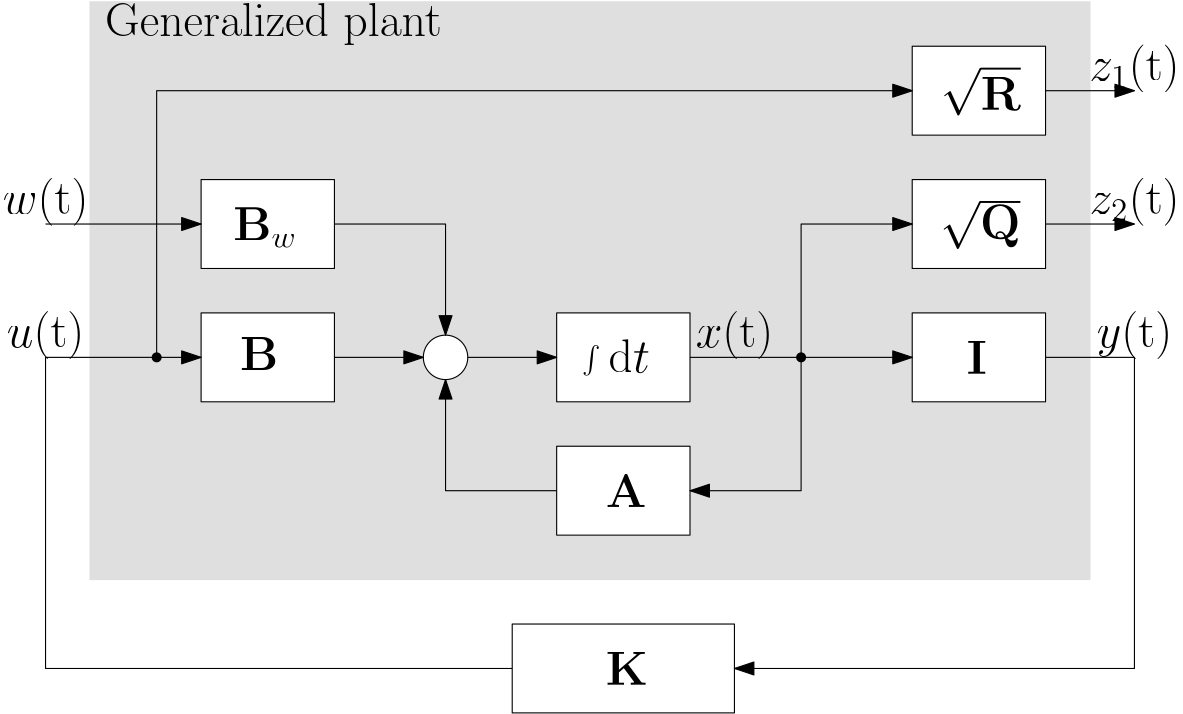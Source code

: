 <?xml version="1.0"?>
<!DOCTYPE ipe SYSTEM "ipe.dtd">
<ipe version="70218" creator="Ipe 7.2.29">
<info created="D:20200417192457" modified="D:20250423221331"/>
<ipestyle>
<symbol name="bullet">
<path matrix="0.04 0 0 0.04 0 0" fill="black">
18 0 0 18 0 0 e
</path>
</symbol>
<layout paper="595 842" origin="56.6035 127.6" frame="423.627 256.8"/>
</ipestyle>
<page>
<layer name="alpha"/>
<view layers="alpha" active="alpha"/>
<path layer="alpha" fill="0.875">
31.3965 48.4 m
391.397 48.4 l
391.397 256.4 l
31.3965 256.4 l
31.3965 48.4 l
h
</path>
<path stroke="0.875" pen="0.4" join="1">
31.3965 48.4 m
391.397 48.4 l
391.397 256.4 l
31.3965 256.4 l
31.3965 48.4 l
h
</path>
<path fill="1">
199.397 112.4 m
247.397 112.4 l
247.397 144.4 l
199.397 144.4 l
199.397 112.4 l
h
</path>
<path stroke="0" pen="0.4" join="1">
199.397 112.4 m
247.397 112.4 l
247.397 144.4 l
199.397 144.4 l
199.397 112.4 l
h
</path>
<path fill="1">
199.397 64.4 m
247.397 64.4 l
247.397 96.4 l
199.397 96.4 l
199.397 64.4 l
h
</path>
<path stroke="0" pen="0.4" join="1">
199.397 64.4 m
247.397 64.4 l
247.397 96.4 l
199.397 96.4 l
199.397 64.4 l
h
</path>
<path fill="1">
327.397 112.4 m
375.397 112.4 l
375.397 144.4 l
327.397 144.4 l
327.397 112.4 l
h
</path>
<path stroke="0" pen="0.4" join="1">
327.397 112.4 m
375.397 112.4 l
375.397 144.4 l
327.397 144.4 l
327.397 112.4 l
h
</path>
<path fill="1">
327.397 160.4 m
375.397 160.4 l
375.397 192.4 l
327.397 192.4 l
327.397 160.4 l
h
</path>
<path stroke="0" pen="0.4" join="1">
327.397 160.4 m
375.397 160.4 l
375.397 192.4 l
327.397 192.4 l
327.397 160.4 l
h
</path>
<path fill="1">
327.397 208.4 m
375.397 208.4 l
375.397 240.4 l
327.397 240.4 l
327.397 208.4 l
h
</path>
<path stroke="0" pen="0.4" join="1">
327.397 208.4 m
375.397 208.4 l
375.397 240.4 l
327.397 240.4 l
327.397 208.4 l
h
</path>
<path fill="1">
71.3965 112.4 m
119.397 112.4 l
119.397 144.4 l
71.3965 144.4 l
71.3965 112.4 l
h
</path>
<path stroke="0" pen="0.4" join="1">
71.3965 112.4 m
119.397 112.4 l
119.397 144.4 l
71.3965 144.4 l
71.3965 112.4 l
h
</path>
<path fill="1">
71.3965 160.4 m
119.397 160.4 l
119.397 192.4 l
71.3965 192.4 l
71.3965 160.4 l
h
</path>
<path stroke="0" pen="0.4" join="1">
71.3965 160.4 m
119.397 160.4 l
119.397 192.4 l
71.3965 192.4 l
71.3965 160.4 l
h
</path>
<path stroke="0" pen="0.4" join="1">
183.398 0.4 m
263.397 0.4 l
263.397 32.4 l
183.398 32.4 l
183.398 0.4 l
h
</path>
<path fill="1">
167.397 128.4 m
167.397 132.818
163.815 136.4
159.397 136.4 c
154.979 136.4
151.397 132.818
151.397 128.4 c
151.397 123.982
154.979 120.4
159.397 120.4 c
163.815 120.4
167.397 123.982
167.397 128.4 c
h
</path>
<path stroke="0" pen="0.4" join="1">
167.397 128.4 m
167.397 132.818
163.815 136.4
159.397 136.4 c
154.979 136.4
151.397 132.818
151.397 128.4 c
151.397 123.982
154.979 120.4
159.397 120.4 c
163.815 120.4
167.397 123.982
167.397 128.4 c
h
</path>
<path stroke="0" pen="0.4" join="1">
119.397 128.4 m
151.397 128.4 l
</path>
<path fill="0">
151.397 128.4 m
144.397 130.733 l
144.397 126.067 l
151.397 128.4 l
h
</path>
<path stroke="0" pen="0.4" join="1">
151.397 128.4 m
144.397 130.733 l
144.397 126.067 l
151.397 128.4 l
h
</path>
<path stroke="0" pen="0.4" join="1">
167.397 128.4 m
199.397 128.4 l
</path>
<path fill="0">
199.397 128.4 m
192.397 130.733 l
192.397 126.067 l
199.397 128.4 l
h
</path>
<path stroke="0" pen="0.4" join="1">
199.397 128.4 m
192.397 130.733 l
192.397 126.067 l
199.397 128.4 l
h
</path>
<path stroke="0" pen="0.4" join="1">
247.397 128.4 m
327.397 128.4 l
</path>
<path fill="0">
327.397 128.4 m
320.397 130.733 l
320.397 126.067 l
327.397 128.4 l
h
</path>
<path stroke="0" pen="0.4" join="1">
327.397 128.4 m
320.397 130.733 l
320.397 126.067 l
327.397 128.4 l
h
</path>
<path stroke="0" pen="0.4" join="1">
287.397 128.4 m
287.397 176.4 l
327.397 176.4 l
</path>
<path fill="0">
327.397 176.4 m
320.397 178.733 l
320.397 174.067 l
327.397 176.4 l
h
</path>
<path stroke="0" pen="0.4" join="1">
327.397 176.4 m
320.397 178.733 l
320.397 174.067 l
327.397 176.4 l
h
</path>
<path stroke="0" pen="0.4" join="1">
375.397 224.4 m
407.397 224.4 l
</path>
<path fill="0">
407.397 224.4 m
400.397 226.733 l
400.397 222.067 l
407.397 224.4 l
h
</path>
<path stroke="0" pen="0.4" join="1">
407.397 224.4 m
400.397 226.733 l
400.397 222.067 l
407.397 224.4 l
h
</path>
<path stroke="0" pen="0.4" join="1">
375.397 176.4 m
407.397 176.4 l
</path>
<path fill="0">
407.397 176.4 m
400.397 178.733 l
400.397 174.067 l
407.397 176.4 l
h
</path>
<path stroke="0" pen="0.4" join="1">
407.397 176.4 m
400.397 178.733 l
400.397 174.067 l
407.397 176.4 l
h
</path>
<path stroke="0" pen="0.4" join="1">
55.3965 128.4 m
55.3965 224.4 l
327.397 224.4 l
</path>
<path fill="0">
327.397 224.4 m
320.397 226.733 l
320.397 222.067 l
327.397 224.4 l
h
</path>
<path stroke="0" pen="0.4" join="1">
327.397 224.4 m
320.397 226.733 l
320.397 222.067 l
327.397 224.4 l
h
</path>
<path stroke="0" pen="0.4" join="1">
15.3965 176.4 m
71.3965 176.4 l
</path>
<path fill="0">
71.3965 176.4 m
64.3965 178.733 l
64.3965 174.067 l
71.3965 176.4 l
h
</path>
<path stroke="0" pen="0.4" join="1">
71.3965 176.4 m
64.3965 178.733 l
64.3965 174.067 l
71.3965 176.4 l
h
</path>
<path fill="0">
288.897 128.4 m
288.897 129.228
288.224 129.9
287.397 129.9 c
286.569 129.9
285.897 129.228
285.897 128.4 c
285.897 127.572
286.569 126.9
287.397 126.9 c
288.224 126.9
288.897 127.572
288.897 128.4 c
h
</path>
<path stroke="0" pen="0.6" join="1">
288.897 128.4 m
288.897 129.228
288.224 129.9
287.397 129.9 c
286.569 129.9
285.897 129.228
285.897 128.4 c
285.897 127.572
286.569 126.9
287.397 126.9 c
288.224 126.9
288.897 127.572
288.897 128.4 c
h
</path>
<path fill="0">
56.8965 128.4 m
56.8965 129.228
56.2245 129.9
55.3965 129.9 c
54.5685 129.9
53.8965 129.228
53.8965 128.4 c
53.8965 127.572
54.5685 126.9
55.3965 126.9 c
56.2245 126.9
56.8965 127.572
56.8965 128.4 c
h
</path>
<path stroke="0" pen="0.6" join="1">
56.8965 128.4 m
56.8965 129.228
56.2245 129.9
55.3965 129.9 c
54.5685 129.9
53.8965 129.228
53.8965 128.4 c
53.8965 127.572
54.5685 126.9
55.3965 126.9 c
56.2245 126.9
56.8965 127.572
56.8965 128.4 c
h
</path>
<path stroke="0" pen="0.4" join="1">
287.397 128.4 m
287.397 80.4 l
247.397 80.4 l
</path>
<path fill="0">
247.397 80.4 m
254.397 78.067 l
254.397 82.733 l
247.397 80.4 l
h
</path>
<path stroke="0" pen="0.4" join="1">
247.397 80.4 m
254.397 78.067 l
254.397 82.733 l
247.397 80.4 l
h
</path>
<path stroke="0" pen="0.4" join="1">
199.397 80.4 m
159.397 80.4 l
159.397 120.4 l
</path>
<path fill="0">
159.397 120.4 m
157.064 113.4 l
161.73 113.4 l
159.397 120.4 l
h
</path>
<path stroke="0" pen="0.4" join="1">
159.397 120.4 m
157.064 113.4 l
161.73 113.4 l
159.397 120.4 l
h
</path>
<text matrix="1 0 0 1 220.73 123.038" pos="0 0" stroke="0" type="label" width="24.393" height="11.956" depth="1.23" halign="center" valign="baseline" size="17.215" style="math">\int \mathrm dt</text>
<text matrix="1 0 0 1 217.079 74.518" pos="0 0" stroke="0" type="label" width="14.625" height="11.812" depth="0" valign="baseline" size="17.215" style="math">\mathbf A</text>
<text matrix="1 0 0 1 347.002 122.518" pos="0 0" stroke="0" type="label" width="7.213" height="11.812" depth="0" valign="baseline" size="17.215" style="math">\mathbf I</text>
<text matrix="1 0 0 1 352.084 217.58" pos="0 0" stroke="0" type="label" width="28.792" height="15.794" depth="2.11" halign="center" valign="baseline" size="17.215" style="math">\sqrt{\mathbf R}</text>
<text matrix="1 0 0 1 351.894 171.254" pos="0 0" stroke="0" type="label" width="28.892" height="14.124" depth="3.78" halign="center" valign="baseline" size="17.215" style="math">\sqrt \mathbf Q</text>
<text matrix="1 0 0 1 83.0025 170.518" pos="0 0" stroke="0" type="label" width="22.956" height="11.814" depth="2.58" valign="baseline" size="17.215" style="math">\mathbf B_w</text>
<text matrix="1 0 0 1 85.4135 123.809" pos="0 0" stroke="0" type="label" width="13.768" height="11.812" depth="0" valign="baseline" size="17.215" style="math">\mathbf B</text>
<path stroke="0" pen="0.4" join="1">
375.397 128.4 m
407.397 128.4 l
407.397 16.4 l
263.397 16.4 l
</path>
<path fill="0">
263.397 16.4 m
270.397 14.067 l
270.397 18.733 l
263.397 16.4 l
h
</path>
<path stroke="0" pen="0.4" join="1">
263.397 16.4 m
270.397 14.067 l
270.397 18.733 l
263.397 16.4 l
h
</path>
<path stroke="0" pen="0.4" join="1">
183.397 16.4 m
15.3965 16.4 l
15.3965 128.4 l
71.3965 128.4 l
</path>
<path fill="0">
71.3965 128.4 m
64.3965 130.733 l
64.3965 126.067 l
71.3965 128.4 l
h
</path>
<path stroke="0" pen="0.4" join="1">
71.3965 128.4 m
64.3965 130.733 l
64.3965 126.067 l
71.3965 128.4 l
h
</path>
<text matrix="1 0 0 1 36.829 244.097" pos="0 0" stroke="0" type="label" width="121.29" height="11.954" depth="3.35" valign="baseline" size="17.215">Generalized plant</text>
<text matrix="1 0 0 1 0 180.096" pos="0 0" stroke="0" type="label" width="12.513" height="7.412" depth="0" valign="baseline" size="17.215" style="math">w</text>
<text matrix="1 0 0 1 12.513 180.096" pos="0 0" stroke="0" type="label" width="6.097" height="12.896" depth="4.29" valign="baseline" size="17.215">(</text>
<text matrix="1 0 0 1 18.609 180.096" pos="0 0" stroke="0" type="label" width="6.097" height="10.587" depth="0" valign="baseline" size="17.215">t</text>
<text matrix="1 0 0 1 24.697 180.096" pos="0 0" stroke="0" type="label" width="6.097" height="12.896" depth="4.29" valign="baseline" size="17.215">)</text>
<text matrix="1 0 0 1 1.4595 132.096" pos="0 0" stroke="0" type="label" width="9.594" height="7.412" depth="0" valign="baseline" size="17.215" style="math">u</text>
<text matrix="1 0 0 1 11.0535 132.096" pos="0 0" stroke="0" type="label" width="6.097" height="12.896" depth="4.29" valign="baseline" size="17.215">(</text>
<text matrix="1 0 0 1 17.1495 132.096" pos="0 0" stroke="0" type="label" width="6.097" height="10.587" depth="0" valign="baseline" size="17.215">t</text>
<text matrix="1 0 0 1 23.2375 132.096" pos="0 0" stroke="0" type="label" width="6.097" height="12.896" depth="4.29" valign="baseline" size="17.215">)</text>
<text matrix="1 0 0 1 391.166 228.096" pos="0 0" stroke="0" type="label" width="8.598" height="7.412" depth="0" valign="baseline" size="17.215" style="math">z</text>
<text matrix="1 0 0 1 398.997 225.514" pos="0 0" stroke="0" type="label" width="5.853" height="7.704" depth="0" valign="baseline" size="11.955">1</text>
<text matrix="1 0 0 1 405.348 228.096" pos="0 0" stroke="0" type="label" width="6.097" height="12.896" depth="4.29" valign="baseline" size="17.215">(</text>
<text matrix="1 0 0 1 411.444 228.096" pos="0 0" stroke="0" type="label" width="6.097" height="10.587" depth="0" valign="baseline" size="17.215">t</text>
<text matrix="1 0 0 1 417.531 228.096" pos="0 0" stroke="0" type="label" width="6.097" height="12.896" depth="4.29" valign="baseline" size="17.215">)</text>
<text matrix="1 0 0 1 391.166 180.096" pos="0 0" stroke="0" type="label" width="8.598" height="7.412" depth="0" valign="baseline" size="17.215" style="math">z</text>
<text matrix="1 0 0 1 398.997 177.514" pos="0 0" stroke="0" type="label" width="5.853" height="7.704" depth="0" valign="baseline" size="11.955">2</text>
<text matrix="1 0 0 1 405.348 180.096" pos="0 0" stroke="0" type="label" width="6.097" height="12.896" depth="4.29" valign="baseline" size="17.215">(</text>
<text matrix="1 0 0 1 411.444 180.096" pos="0 0" stroke="0" type="label" width="6.097" height="10.587" depth="0" valign="baseline" size="17.215">t</text>
<text matrix="1 0 0 1 417.531 180.096" pos="0 0" stroke="0" type="label" width="6.097" height="12.896" depth="4.29" valign="baseline" size="17.215">)</text>
<text matrix="1 0 0 1 393.839 132.096" pos="0 0" stroke="0" type="label" width="8.837" height="7.41" depth="3.35" valign="baseline" size="17.215" style="math">y</text>
<text matrix="1 0 0 1 402.675 132.096" pos="0 0" stroke="0" type="label" width="6.097" height="12.896" depth="4.29" valign="baseline" size="17.215">(</text>
<text matrix="1 0 0 1 408.772 132.096" pos="0 0" stroke="0" type="label" width="6.097" height="10.587" depth="0" valign="baseline" size="17.215">t</text>
<text matrix="1 0 0 1 414.858 132.096" pos="0 0" stroke="0" type="label" width="6.097" height="12.896" depth="4.29" valign="baseline" size="17.215">)</text>
<text matrix="1 0 0 1 249.466 132.096" pos="0 0" stroke="0" type="label" width="9.579" height="7.412" depth="0" valign="baseline" size="17.215" style="math">x</text>
<text matrix="1 0 0 1 259.046 132.096" pos="0 0" stroke="0" type="label" width="6.097" height="12.896" depth="4.29" valign="baseline" size="17.215">(</text>
<text matrix="1 0 0 1 265.142 132.096" pos="0 0" stroke="0" type="label" width="6.097" height="10.587" depth="0" valign="baseline" size="17.215">t</text>
<text matrix="1 0 0 1 271.229 132.096" pos="0 0" stroke="0" type="label" width="6.097" height="12.896" depth="4.29" valign="baseline" size="17.215">)</text>
<path stroke="0" pen="0.4" join="1">
119.397 176.4 m
159.397 176.4 l
159.397 136.4 l
</path>
<path fill="0">
159.397 136.4 m
161.73 143.4 l
157.064 143.4 l
159.397 136.4 l
h
</path>
<path stroke="0" pen="0.4" join="1">
159.397 136.4 m
161.73 143.4 l
157.064 143.4 l
159.397 136.4 l
h
</path>
<text matrix="1 0 0 1 217.079 10.518" pos="0 0" stroke="0" type="label" width="15.163" height="11.812" depth="0" valign="baseline" size="17.215" style="math">\mathbf K</text>
</page>
</ipe>

